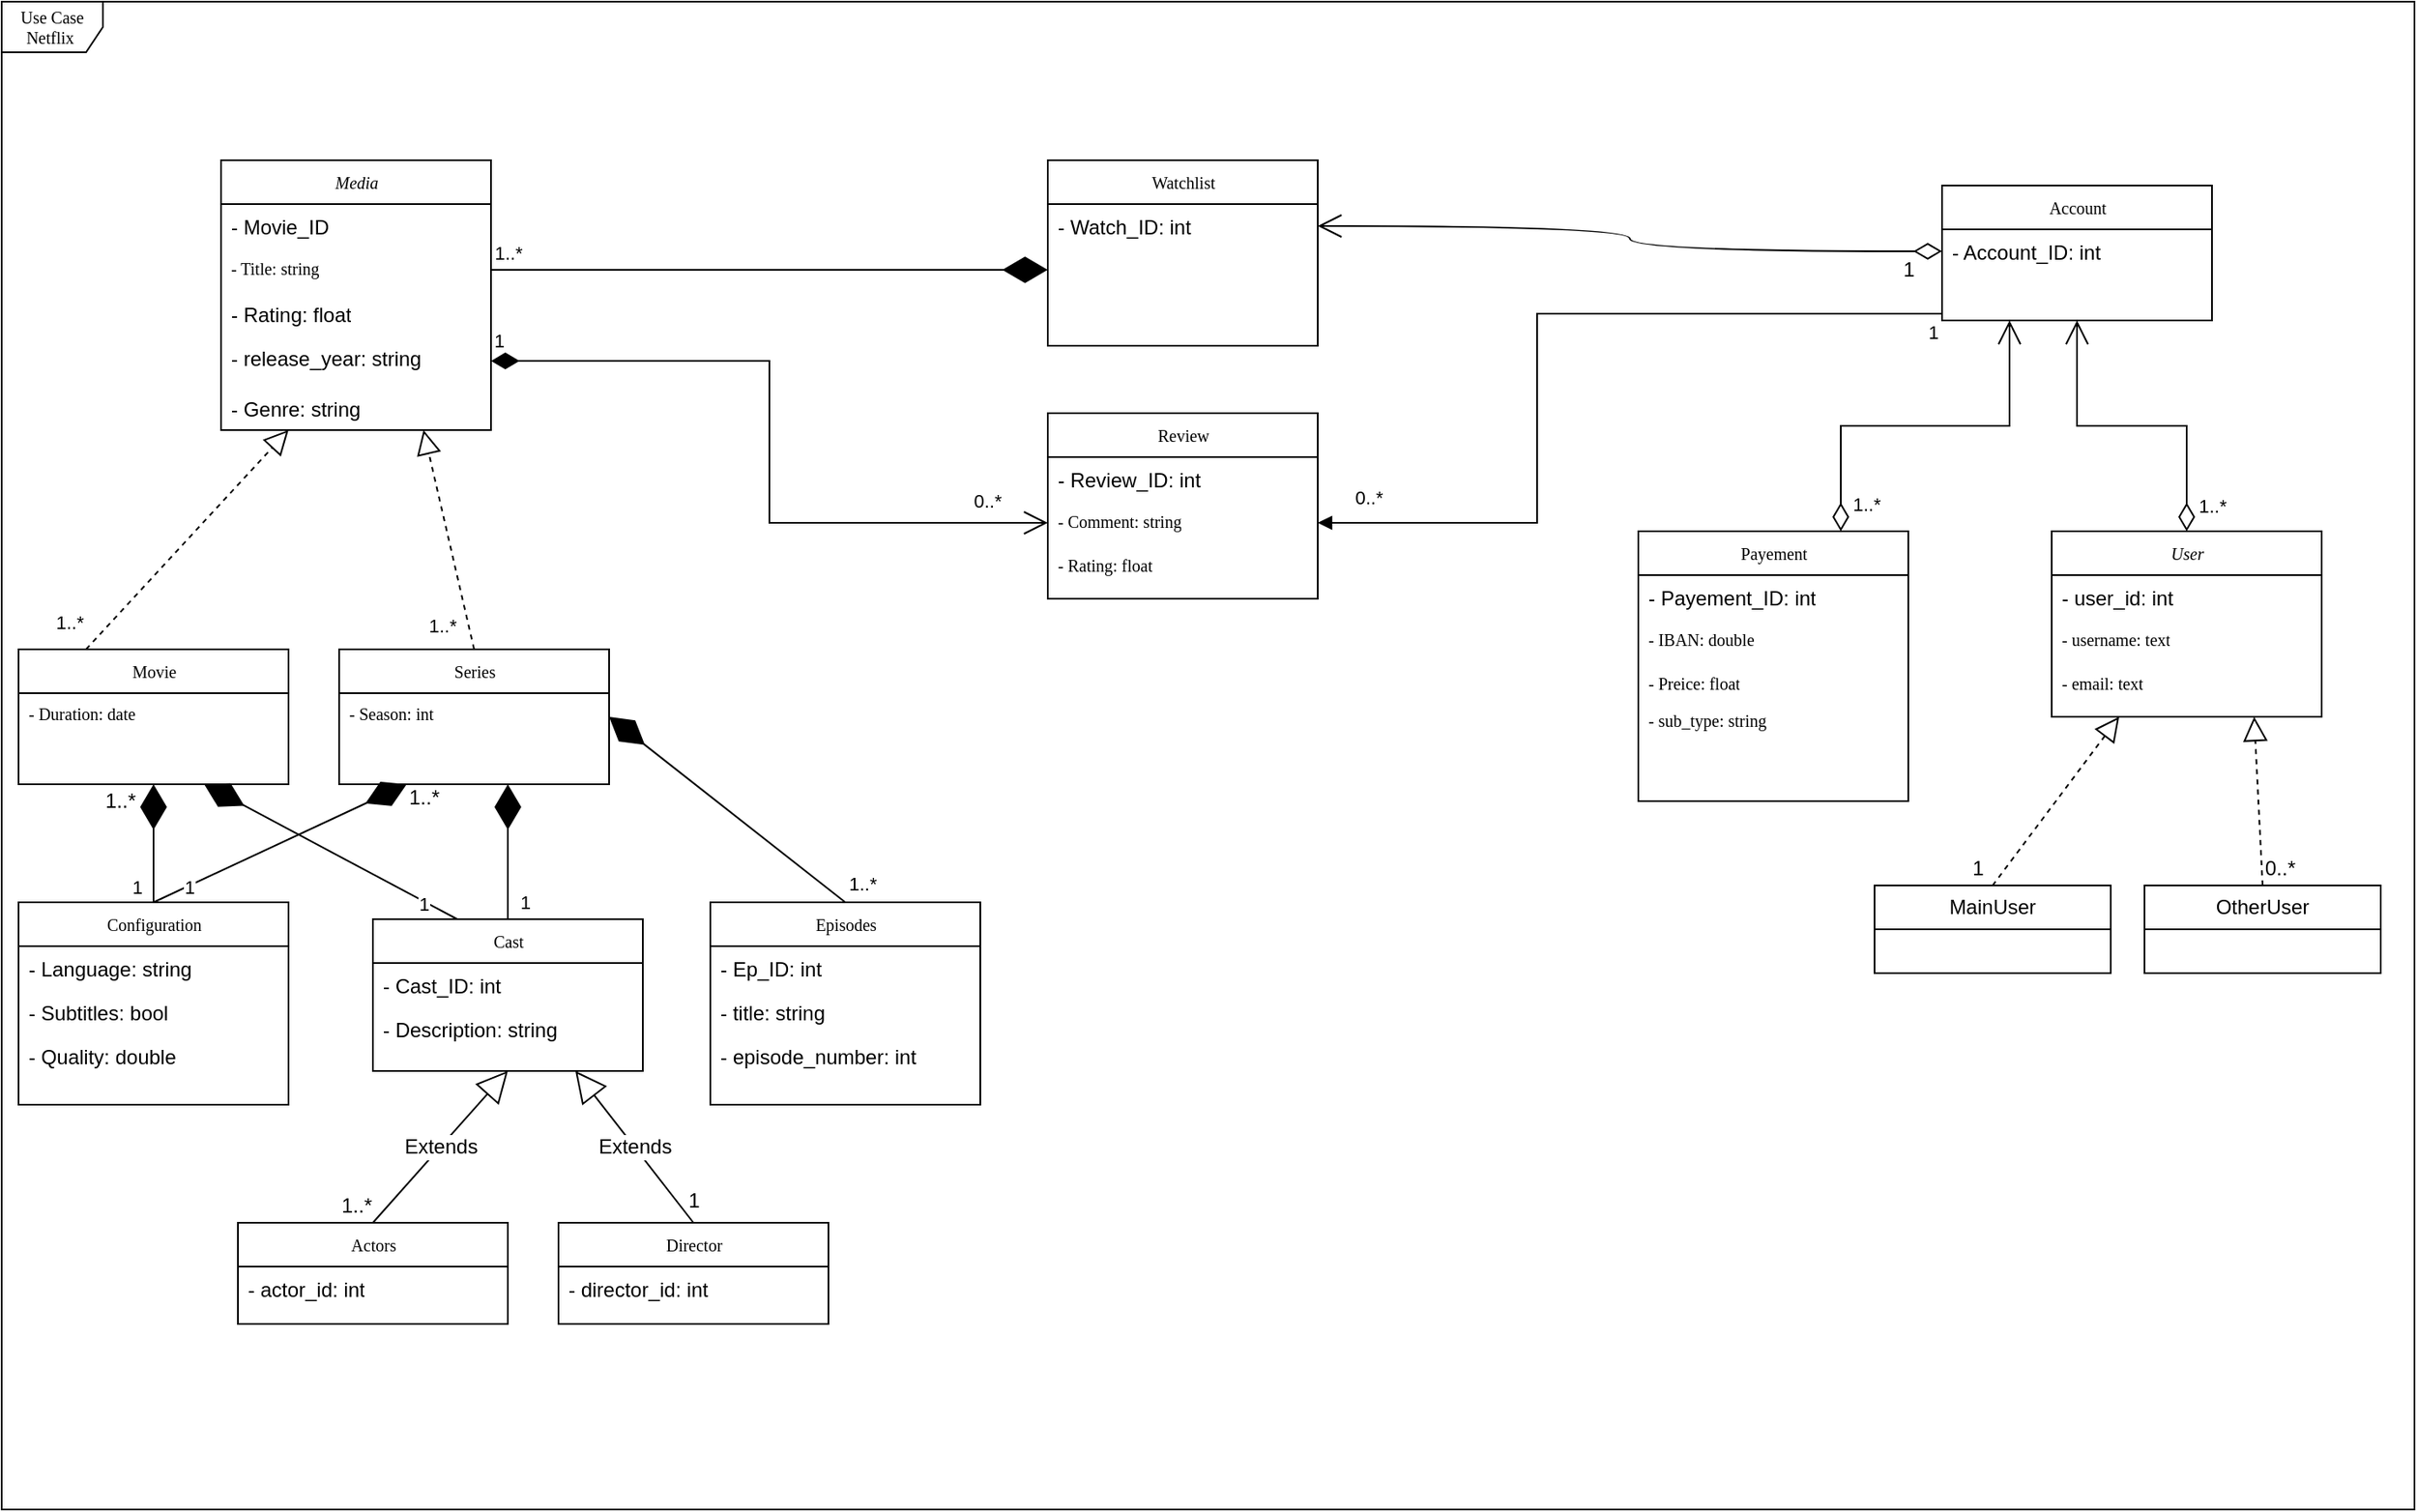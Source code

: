 <mxfile version="24.8.2">
  <diagram name="Page-1" id="c4acf3e9-155e-7222-9cf6-157b1a14988f">
    <mxGraphModel dx="970" dy="1484" grid="1" gridSize="10" guides="1" tooltips="1" connect="1" arrows="1" fold="1" page="1" pageScale="1" pageWidth="850" pageHeight="1100" background="none" math="0" shadow="0">
      <root>
        <mxCell id="0" />
        <mxCell id="1" parent="0" />
        <mxCell id="17acba5748e5396b-1" value="Use Case Netflix&amp;nbsp;" style="shape=umlFrame;whiteSpace=wrap;html=1;rounded=0;shadow=0;comic=0;labelBackgroundColor=none;strokeWidth=1;fontFamily=Verdana;fontSize=10;align=center;" parent="1" vertex="1">
          <mxGeometry x="60" y="-1064" width="1430" height="894" as="geometry" />
        </mxCell>
        <mxCell id="17acba5748e5396b-30" value="Movie" style="swimlane;html=1;fontStyle=0;childLayout=stackLayout;horizontal=1;startSize=26;fillColor=none;horizontalStack=0;resizeParent=1;resizeLast=0;collapsible=1;marginBottom=0;swimlaneFillColor=#ffffff;rounded=0;shadow=0;comic=0;labelBackgroundColor=none;strokeWidth=1;fontFamily=Verdana;fontSize=10;align=center;" parent="1" vertex="1">
          <mxGeometry x="70" y="-680" width="160" height="80" as="geometry" />
        </mxCell>
        <mxCell id="MXeGfviL51i1jRM-pdPd-1" value="- Duration: date" style="text;html=1;strokeColor=none;fillColor=none;align=left;verticalAlign=top;spacingLeft=4;spacingRight=4;whiteSpace=wrap;overflow=hidden;rotatable=0;points=[[0,0.5],[1,0.5]];portConstraint=eastwest;fontFamily=Verdana;fontSize=10;fontColor=default;fontStyle=0;labelBackgroundColor=none;" parent="17acba5748e5396b-30" vertex="1">
          <mxGeometry y="26" width="160" height="26" as="geometry" />
        </mxCell>
        <mxCell id="u5OW4T7a8DiHMdrfiU4O-11" value="Episodes" style="swimlane;html=1;fontStyle=0;childLayout=stackLayout;horizontal=1;startSize=26;fillColor=none;horizontalStack=0;resizeParent=1;resizeLast=0;collapsible=1;marginBottom=0;swimlaneFillColor=#ffffff;rounded=0;shadow=0;comic=0;labelBackgroundColor=none;strokeWidth=1;fontFamily=Verdana;fontSize=10;align=center;" parent="1" vertex="1">
          <mxGeometry x="480" y="-530" width="160" height="120" as="geometry">
            <mxRectangle x="310" y="-756" width="80" height="30" as="alternateBounds" />
          </mxGeometry>
        </mxCell>
        <mxCell id="u5OW4T7a8DiHMdrfiU4O-12" value="- Ep_ID: int&lt;div&gt;&lt;br&gt;&lt;/div&gt;" style="text;html=1;strokeColor=none;fillColor=none;align=left;verticalAlign=top;spacingLeft=4;spacingRight=4;whiteSpace=wrap;overflow=hidden;rotatable=0;points=[[0,0.5],[1,0.5]];portConstraint=eastwest;" parent="u5OW4T7a8DiHMdrfiU4O-11" vertex="1">
          <mxGeometry y="26" width="160" height="26" as="geometry" />
        </mxCell>
        <mxCell id="u5OW4T7a8DiHMdrfiU4O-13" value="&lt;div&gt;- title: string&lt;/div&gt;&lt;div&gt;&lt;br&gt;&lt;/div&gt;" style="text;html=1;strokeColor=none;fillColor=none;align=left;verticalAlign=top;spacingLeft=4;spacingRight=4;whiteSpace=wrap;overflow=hidden;rotatable=0;points=[[0,0.5],[1,0.5]];portConstraint=eastwest;" parent="u5OW4T7a8DiHMdrfiU4O-11" vertex="1">
          <mxGeometry y="52" width="160" height="26" as="geometry" />
        </mxCell>
        <mxCell id="u5OW4T7a8DiHMdrfiU4O-37" value="&lt;div&gt;- episode_number: int&lt;/div&gt;&lt;div&gt;&lt;br&gt;&lt;/div&gt;" style="text;html=1;strokeColor=none;fillColor=none;align=left;verticalAlign=top;spacingLeft=4;spacingRight=4;whiteSpace=wrap;overflow=hidden;rotatable=0;points=[[0,0.5],[1,0.5]];portConstraint=eastwest;" parent="u5OW4T7a8DiHMdrfiU4O-11" vertex="1">
          <mxGeometry y="78" width="160" height="26" as="geometry" />
        </mxCell>
        <mxCell id="u5OW4T7a8DiHMdrfiU4O-19" value="Series" style="swimlane;html=1;fontStyle=0;childLayout=stackLayout;horizontal=1;startSize=26;fillColor=none;horizontalStack=0;resizeParent=1;resizeLast=0;collapsible=1;marginBottom=0;swimlaneFillColor=#ffffff;rounded=0;shadow=0;comic=0;labelBackgroundColor=none;strokeWidth=1;fontFamily=Verdana;fontSize=10;align=center;strokeColor=default;verticalAlign=middle;fontColor=default;" parent="1" vertex="1">
          <mxGeometry x="260" y="-680" width="160" height="80" as="geometry" />
        </mxCell>
        <mxCell id="pWf0yoMoPzwOqvPtpyno-2" value="- Season: int" style="text;html=1;strokeColor=none;fillColor=none;align=left;verticalAlign=top;spacingLeft=4;spacingRight=4;whiteSpace=wrap;overflow=hidden;rotatable=0;points=[[0,0.5],[1,0.5]];portConstraint=eastwest;fontFamily=Verdana;fontSize=10;fontColor=default;fontStyle=0;labelBackgroundColor=none;" parent="u5OW4T7a8DiHMdrfiU4O-19" vertex="1">
          <mxGeometry y="26" width="160" height="26" as="geometry" />
        </mxCell>
        <mxCell id="u5OW4T7a8DiHMdrfiU4O-46" value="&lt;i&gt;Media&lt;/i&gt;" style="swimlane;html=1;fontStyle=0;childLayout=stackLayout;horizontal=1;startSize=26;fillColor=none;horizontalStack=0;resizeParent=1;resizeLast=0;collapsible=1;marginBottom=0;swimlaneFillColor=#ffffff;rounded=0;shadow=0;comic=0;labelBackgroundColor=none;strokeWidth=1;fontFamily=Verdana;fontSize=10;align=center;strokeColor=default;verticalAlign=middle;fontColor=default;" parent="1" vertex="1">
          <mxGeometry x="190" y="-970" width="160" height="160" as="geometry" />
        </mxCell>
        <mxCell id="u5OW4T7a8DiHMdrfiU4O-36" value="- Movie_ID" style="text;html=1;strokeColor=none;fillColor=none;align=left;verticalAlign=top;spacingLeft=4;spacingRight=4;whiteSpace=wrap;overflow=hidden;rotatable=0;points=[[0,0.5],[1,0.5]];portConstraint=eastwest;" parent="u5OW4T7a8DiHMdrfiU4O-46" vertex="1">
          <mxGeometry y="26" width="160" height="26" as="geometry" />
        </mxCell>
        <mxCell id="u5OW4T7a8DiHMdrfiU4O-67" value="- Title: string" style="text;html=1;strokeColor=none;fillColor=none;align=left;verticalAlign=top;spacingLeft=4;spacingRight=4;whiteSpace=wrap;overflow=hidden;rotatable=0;points=[[0,0.5],[1,0.5]];portConstraint=eastwest;fontFamily=Verdana;fontSize=10;fontColor=default;fontStyle=0;labelBackgroundColor=none;" parent="u5OW4T7a8DiHMdrfiU4O-46" vertex="1">
          <mxGeometry y="52" width="160" height="26" as="geometry" />
        </mxCell>
        <mxCell id="u5OW4T7a8DiHMdrfiU4O-68" value="&lt;div&gt;&lt;span style=&quot;background-color: initial;&quot;&gt;- Rating: float&lt;/span&gt;&lt;/div&gt;&lt;div&gt;&lt;span style=&quot;background-color: initial;&quot;&gt;&lt;br&gt;&lt;/span&gt;&lt;/div&gt;" style="text;html=1;strokeColor=none;fillColor=none;align=left;verticalAlign=top;spacingLeft=4;spacingRight=4;whiteSpace=wrap;overflow=hidden;rotatable=0;points=[[0,0.5],[1,0.5]];portConstraint=eastwest;" parent="u5OW4T7a8DiHMdrfiU4O-46" vertex="1">
          <mxGeometry y="78" width="160" height="26" as="geometry" />
        </mxCell>
        <mxCell id="u5OW4T7a8DiHMdrfiU4O-86" value="- release_year: string" style="text;html=1;strokeColor=none;fillColor=none;align=left;verticalAlign=top;spacingLeft=4;spacingRight=4;whiteSpace=wrap;overflow=hidden;rotatable=0;points=[[0,0.5],[1,0.5]];portConstraint=eastwest;" parent="u5OW4T7a8DiHMdrfiU4O-46" vertex="1">
          <mxGeometry y="104" width="160" height="30" as="geometry" />
        </mxCell>
        <mxCell id="MXeGfviL51i1jRM-pdPd-2" value="- Genre: string" style="text;html=1;strokeColor=none;fillColor=none;align=left;verticalAlign=top;spacingLeft=4;spacingRight=4;whiteSpace=wrap;overflow=hidden;rotatable=0;points=[[0,0.5],[1,0.5]];portConstraint=eastwest;" parent="u5OW4T7a8DiHMdrfiU4O-46" vertex="1">
          <mxGeometry y="134" width="160" height="26" as="geometry" />
        </mxCell>
        <mxCell id="u5OW4T7a8DiHMdrfiU4O-60" value="" style="endArrow=block;dashed=1;endFill=0;endSize=12;html=1;rounded=0;exitX=0.25;exitY=0;exitDx=0;exitDy=0;entryX=0.25;entryY=1;entryDx=0;entryDy=0;" parent="1" source="17acba5748e5396b-30" target="u5OW4T7a8DiHMdrfiU4O-46" edge="1">
          <mxGeometry width="160" relative="1" as="geometry">
            <mxPoint x="290" y="-760" as="sourcePoint" />
            <mxPoint x="450" y="-760" as="targetPoint" />
          </mxGeometry>
        </mxCell>
        <mxCell id="pWf0yoMoPzwOqvPtpyno-44" value="1..*" style="edgeLabel;html=1;align=center;verticalAlign=middle;resizable=0;points=[];" parent="u5OW4T7a8DiHMdrfiU4O-60" vertex="1" connectable="0">
          <mxGeometry x="-0.767" y="-1" relative="1" as="geometry">
            <mxPoint x="-25" y="-2" as="offset" />
          </mxGeometry>
        </mxCell>
        <mxCell id="u5OW4T7a8DiHMdrfiU4O-62" value="" style="endArrow=block;dashed=1;endFill=0;endSize=12;html=1;rounded=0;entryX=0.75;entryY=1;entryDx=0;entryDy=0;exitX=0.5;exitY=0;exitDx=0;exitDy=0;" parent="1" source="u5OW4T7a8DiHMdrfiU4O-19" target="u5OW4T7a8DiHMdrfiU4O-46" edge="1">
          <mxGeometry width="160" relative="1" as="geometry">
            <mxPoint x="290" y="-760" as="sourcePoint" />
            <mxPoint x="450" y="-760" as="targetPoint" />
          </mxGeometry>
        </mxCell>
        <mxCell id="pWf0yoMoPzwOqvPtpyno-45" value="1..*" style="edgeLabel;html=1;align=center;verticalAlign=middle;resizable=0;points=[];" parent="u5OW4T7a8DiHMdrfiU4O-62" vertex="1" connectable="0">
          <mxGeometry x="-0.756" y="1" relative="1" as="geometry">
            <mxPoint x="-15" y="2" as="offset" />
          </mxGeometry>
        </mxCell>
        <mxCell id="u5OW4T7a8DiHMdrfiU4O-77" value="" style="endArrow=diamondThin;endFill=1;endSize=24;html=1;rounded=0;exitX=0.5;exitY=0;exitDx=0;exitDy=0;targetPerimeterSpacing=0;entryX=1;entryY=0.5;entryDx=0;entryDy=0;" parent="1" source="u5OW4T7a8DiHMdrfiU4O-11" target="u5OW4T7a8DiHMdrfiU4O-19" edge="1">
          <mxGeometry width="160" relative="1" as="geometry">
            <mxPoint x="290" y="-520" as="sourcePoint" />
            <mxPoint x="340" y="-600" as="targetPoint" />
          </mxGeometry>
        </mxCell>
        <mxCell id="u5OW4T7a8DiHMdrfiU4O-81" value="1..*" style="edgeLabel;html=1;align=center;verticalAlign=middle;resizable=0;points=[];" parent="u5OW4T7a8DiHMdrfiU4O-77" vertex="1" connectable="0">
          <mxGeometry x="-0.769" relative="1" as="geometry">
            <mxPoint x="26" y="1" as="offset" />
          </mxGeometry>
        </mxCell>
        <mxCell id="OyGu7xgzBfIXpcRJ4Xiw-1" value="Watchlist" style="swimlane;html=1;fontStyle=0;childLayout=stackLayout;horizontal=1;startSize=26;fillColor=none;horizontalStack=0;resizeParent=1;resizeLast=0;collapsible=1;marginBottom=0;swimlaneFillColor=#ffffff;rounded=0;shadow=0;comic=0;labelBackgroundColor=none;strokeWidth=1;fontFamily=Verdana;fontSize=10;align=center;" parent="1" vertex="1">
          <mxGeometry x="680" y="-970" width="160" height="110" as="geometry" />
        </mxCell>
        <mxCell id="OyGu7xgzBfIXpcRJ4Xiw-2" value="- Watch_ID: int" style="text;html=1;strokeColor=none;fillColor=none;align=left;verticalAlign=top;spacingLeft=4;spacingRight=4;whiteSpace=wrap;overflow=hidden;rotatable=0;points=[[0,0.5],[1,0.5]];portConstraint=eastwest;" parent="OyGu7xgzBfIXpcRJ4Xiw-1" vertex="1">
          <mxGeometry y="26" width="160" height="26" as="geometry" />
        </mxCell>
        <mxCell id="OyGu7xgzBfIXpcRJ4Xiw-7" value="Director" style="swimlane;html=1;fontStyle=0;childLayout=stackLayout;horizontal=1;startSize=26;fillColor=none;horizontalStack=0;resizeParent=1;resizeLast=0;collapsible=1;marginBottom=0;swimlaneFillColor=#ffffff;rounded=0;shadow=0;comic=0;labelBackgroundColor=none;strokeWidth=1;fontFamily=Verdana;fontSize=10;align=center;" parent="1" vertex="1">
          <mxGeometry x="390" y="-340" width="160" height="60" as="geometry" />
        </mxCell>
        <mxCell id="OyGu7xgzBfIXpcRJ4Xiw-9" value="- director_id: int" style="text;html=1;strokeColor=none;fillColor=none;align=left;verticalAlign=top;spacingLeft=4;spacingRight=4;whiteSpace=wrap;overflow=hidden;rotatable=0;points=[[0,0.5],[1,0.5]];portConstraint=eastwest;" parent="OyGu7xgzBfIXpcRJ4Xiw-7" vertex="1">
          <mxGeometry y="26" width="160" height="26" as="geometry" />
        </mxCell>
        <mxCell id="OyGu7xgzBfIXpcRJ4Xiw-11" value="Actors" style="swimlane;html=1;fontStyle=0;childLayout=stackLayout;horizontal=1;startSize=26;fillColor=none;horizontalStack=0;resizeParent=1;resizeLast=0;collapsible=1;marginBottom=0;swimlaneFillColor=#ffffff;rounded=0;shadow=0;comic=0;labelBackgroundColor=none;strokeWidth=1;fontFamily=Verdana;fontSize=10;align=center;" parent="1" vertex="1">
          <mxGeometry x="200" y="-340" width="160" height="60" as="geometry" />
        </mxCell>
        <mxCell id="OyGu7xgzBfIXpcRJ4Xiw-13" value="- actor_id: int" style="text;html=1;strokeColor=none;fillColor=none;align=left;verticalAlign=top;spacingLeft=4;spacingRight=4;whiteSpace=wrap;overflow=hidden;rotatable=0;points=[[0,0.5],[1,0.5]];portConstraint=eastwest;" parent="OyGu7xgzBfIXpcRJ4Xiw-11" vertex="1">
          <mxGeometry y="26" width="160" height="26" as="geometry" />
        </mxCell>
        <mxCell id="OyGu7xgzBfIXpcRJ4Xiw-15" value="Cast" style="swimlane;html=1;fontStyle=0;childLayout=stackLayout;horizontal=1;startSize=26;fillColor=none;horizontalStack=0;resizeParent=1;resizeLast=0;collapsible=1;marginBottom=0;swimlaneFillColor=#ffffff;rounded=0;shadow=0;comic=0;labelBackgroundColor=none;strokeWidth=1;fontFamily=Verdana;fontSize=10;align=center;" parent="1" vertex="1">
          <mxGeometry x="280" y="-520" width="160" height="90" as="geometry" />
        </mxCell>
        <mxCell id="OyGu7xgzBfIXpcRJ4Xiw-17" value="- Cast_ID: int" style="text;html=1;strokeColor=none;fillColor=none;align=left;verticalAlign=top;spacingLeft=4;spacingRight=4;whiteSpace=wrap;overflow=hidden;rotatable=0;points=[[0,0.5],[1,0.5]];portConstraint=eastwest;" parent="OyGu7xgzBfIXpcRJ4Xiw-15" vertex="1">
          <mxGeometry y="26" width="160" height="26" as="geometry" />
        </mxCell>
        <mxCell id="MXeGfviL51i1jRM-pdPd-3" value="- Description: string" style="text;html=1;strokeColor=none;fillColor=none;align=left;verticalAlign=top;spacingLeft=4;spacingRight=4;whiteSpace=wrap;overflow=hidden;rotatable=0;points=[[0,0.5],[1,0.5]];portConstraint=eastwest;" parent="OyGu7xgzBfIXpcRJ4Xiw-15" vertex="1">
          <mxGeometry y="52" width="160" height="26" as="geometry" />
        </mxCell>
        <mxCell id="OyGu7xgzBfIXpcRJ4Xiw-27" value="&lt;i&gt;User&lt;/i&gt;" style="swimlane;html=1;fontStyle=0;childLayout=stackLayout;horizontal=1;startSize=26;fillColor=none;horizontalStack=0;resizeParent=1;resizeLast=0;collapsible=1;marginBottom=0;swimlaneFillColor=#ffffff;rounded=0;shadow=0;comic=0;labelBackgroundColor=none;strokeWidth=1;fontFamily=Verdana;fontSize=10;align=center;" parent="1" vertex="1">
          <mxGeometry x="1275" y="-750" width="160" height="110" as="geometry" />
        </mxCell>
        <mxCell id="OyGu7xgzBfIXpcRJ4Xiw-29" value="- user_id: int" style="text;html=1;strokeColor=none;fillColor=none;align=left;verticalAlign=top;spacingLeft=4;spacingRight=4;whiteSpace=wrap;overflow=hidden;rotatable=0;points=[[0,0.5],[1,0.5]];portConstraint=eastwest;" parent="OyGu7xgzBfIXpcRJ4Xiw-27" vertex="1">
          <mxGeometry y="26" width="160" height="26" as="geometry" />
        </mxCell>
        <mxCell id="OyGu7xgzBfIXpcRJ4Xiw-30" value="- username: text" style="text;html=1;strokeColor=none;fillColor=none;align=left;verticalAlign=top;spacingLeft=4;spacingRight=4;whiteSpace=wrap;overflow=hidden;rotatable=0;points=[[0,0.5],[1,0.5]];portConstraint=eastwest;fontFamily=Verdana;fontSize=10;fontColor=default;fontStyle=0;labelBackgroundColor=none;" parent="OyGu7xgzBfIXpcRJ4Xiw-27" vertex="1">
          <mxGeometry y="52" width="160" height="26" as="geometry" />
        </mxCell>
        <mxCell id="OyGu7xgzBfIXpcRJ4Xiw-31" value="- email: text" style="text;html=1;strokeColor=none;fillColor=none;align=left;verticalAlign=top;spacingLeft=4;spacingRight=4;whiteSpace=wrap;overflow=hidden;rotatable=0;points=[[0,0.5],[1,0.5]];portConstraint=eastwest;fontFamily=Verdana;fontSize=10;fontColor=default;fontStyle=0;labelBackgroundColor=none;" parent="OyGu7xgzBfIXpcRJ4Xiw-27" vertex="1">
          <mxGeometry y="78" width="160" height="26" as="geometry" />
        </mxCell>
        <mxCell id="OyGu7xgzBfIXpcRJ4Xiw-32" value="Payement" style="swimlane;html=1;fontStyle=0;childLayout=stackLayout;horizontal=1;startSize=26;fillColor=none;horizontalStack=0;resizeParent=1;resizeLast=0;collapsible=1;marginBottom=0;swimlaneFillColor=#ffffff;rounded=0;shadow=0;comic=0;labelBackgroundColor=none;strokeWidth=1;fontFamily=Verdana;fontSize=10;align=center;" parent="1" vertex="1">
          <mxGeometry x="1030" y="-750" width="160" height="160" as="geometry" />
        </mxCell>
        <mxCell id="OyGu7xgzBfIXpcRJ4Xiw-33" value="- Payement_ID: int" style="text;html=1;strokeColor=none;fillColor=none;align=left;verticalAlign=top;spacingLeft=4;spacingRight=4;whiteSpace=wrap;overflow=hidden;rotatable=0;points=[[0,0.5],[1,0.5]];portConstraint=eastwest;" parent="OyGu7xgzBfIXpcRJ4Xiw-32" vertex="1">
          <mxGeometry y="26" width="160" height="26" as="geometry" />
        </mxCell>
        <mxCell id="OyGu7xgzBfIXpcRJ4Xiw-34" value="- IBAN: double" style="text;html=1;strokeColor=none;fillColor=none;align=left;verticalAlign=top;spacingLeft=4;spacingRight=4;whiteSpace=wrap;overflow=hidden;rotatable=0;points=[[0,0.5],[1,0.5]];portConstraint=eastwest;fontFamily=Verdana;fontSize=10;fontColor=default;fontStyle=0;labelBackgroundColor=none;" parent="OyGu7xgzBfIXpcRJ4Xiw-32" vertex="1">
          <mxGeometry y="52" width="160" height="26" as="geometry" />
        </mxCell>
        <mxCell id="OyGu7xgzBfIXpcRJ4Xiw-35" value="- Preice: float" style="text;html=1;strokeColor=none;fillColor=none;align=left;verticalAlign=top;spacingLeft=4;spacingRight=4;whiteSpace=wrap;overflow=hidden;rotatable=0;points=[[0,0.5],[1,0.5]];portConstraint=eastwest;fontFamily=Verdana;fontSize=10;fontColor=default;fontStyle=0;labelBackgroundColor=none;" parent="OyGu7xgzBfIXpcRJ4Xiw-32" vertex="1">
          <mxGeometry y="78" width="160" height="22" as="geometry" />
        </mxCell>
        <mxCell id="OyGu7xgzBfIXpcRJ4Xiw-40" value="- sub_type: string" style="text;html=1;strokeColor=none;fillColor=none;align=left;verticalAlign=top;spacingLeft=4;spacingRight=4;whiteSpace=wrap;overflow=hidden;rotatable=0;points=[[0,0.5],[1,0.5]];portConstraint=eastwest;fontFamily=Verdana;fontSize=10;fontColor=default;fontStyle=0;labelBackgroundColor=none;" parent="OyGu7xgzBfIXpcRJ4Xiw-32" vertex="1">
          <mxGeometry y="100" width="160" height="26" as="geometry" />
        </mxCell>
        <mxCell id="OyGu7xgzBfIXpcRJ4Xiw-36" value="Review" style="swimlane;html=1;fontStyle=0;childLayout=stackLayout;horizontal=1;startSize=26;fillColor=none;horizontalStack=0;resizeParent=1;resizeLast=0;collapsible=1;marginBottom=0;swimlaneFillColor=#ffffff;rounded=0;shadow=0;comic=0;labelBackgroundColor=none;strokeWidth=1;fontFamily=Verdana;fontSize=10;align=center;" parent="1" vertex="1">
          <mxGeometry x="680" y="-820" width="160" height="110" as="geometry" />
        </mxCell>
        <mxCell id="OyGu7xgzBfIXpcRJ4Xiw-37" value="- Review_ID: int" style="text;html=1;strokeColor=none;fillColor=none;align=left;verticalAlign=top;spacingLeft=4;spacingRight=4;whiteSpace=wrap;overflow=hidden;rotatable=0;points=[[0,0.5],[1,0.5]];portConstraint=eastwest;" parent="OyGu7xgzBfIXpcRJ4Xiw-36" vertex="1">
          <mxGeometry y="26" width="160" height="26" as="geometry" />
        </mxCell>
        <mxCell id="OyGu7xgzBfIXpcRJ4Xiw-38" value="- Comment: string" style="text;html=1;strokeColor=none;fillColor=none;align=left;verticalAlign=top;spacingLeft=4;spacingRight=4;whiteSpace=wrap;overflow=hidden;rotatable=0;points=[[0,0.5],[1,0.5]];portConstraint=eastwest;fontFamily=Verdana;fontSize=10;fontColor=default;fontStyle=0;labelBackgroundColor=none;" parent="OyGu7xgzBfIXpcRJ4Xiw-36" vertex="1">
          <mxGeometry y="52" width="160" height="26" as="geometry" />
        </mxCell>
        <mxCell id="OyGu7xgzBfIXpcRJ4Xiw-39" value="- Rating: float" style="text;html=1;strokeColor=none;fillColor=none;align=left;verticalAlign=top;spacingLeft=4;spacingRight=4;whiteSpace=wrap;overflow=hidden;rotatable=0;points=[[0,0.5],[1,0.5]];portConstraint=eastwest;fontFamily=Verdana;fontSize=10;fontColor=default;fontStyle=0;labelBackgroundColor=none;" parent="OyGu7xgzBfIXpcRJ4Xiw-36" vertex="1">
          <mxGeometry y="78" width="160" height="26" as="geometry" />
        </mxCell>
        <mxCell id="OyGu7xgzBfIXpcRJ4Xiw-57" value="" style="endArrow=diamondThin;endFill=1;endSize=24;html=1;rounded=0;entryX=0;entryY=0.5;entryDx=0;entryDy=0;exitX=1;exitY=0.5;exitDx=0;exitDy=0;" parent="1" source="u5OW4T7a8DiHMdrfiU4O-67" edge="1">
          <mxGeometry width="160" relative="1" as="geometry">
            <mxPoint x="330" y="-990" as="sourcePoint" />
            <mxPoint x="680" y="-905.0" as="targetPoint" />
          </mxGeometry>
        </mxCell>
        <mxCell id="OyGu7xgzBfIXpcRJ4Xiw-58" value="1..*" style="edgeLabel;html=1;align=center;verticalAlign=middle;resizable=0;points=[];" parent="OyGu7xgzBfIXpcRJ4Xiw-57" vertex="1" connectable="0">
          <mxGeometry x="-0.73" y="-2" relative="1" as="geometry">
            <mxPoint x="-35" y="-12" as="offset" />
          </mxGeometry>
        </mxCell>
        <mxCell id="pWf0yoMoPzwOqvPtpyno-3" value="Configuration" style="swimlane;html=1;fontStyle=0;childLayout=stackLayout;horizontal=1;startSize=26;fillColor=none;horizontalStack=0;resizeParent=1;resizeLast=0;collapsible=1;marginBottom=0;swimlaneFillColor=#ffffff;rounded=0;shadow=0;comic=0;labelBackgroundColor=none;strokeWidth=1;fontFamily=Verdana;fontSize=10;align=center;" parent="1" vertex="1">
          <mxGeometry x="70" y="-530" width="160" height="120" as="geometry">
            <mxRectangle x="310" y="-756" width="80" height="30" as="alternateBounds" />
          </mxGeometry>
        </mxCell>
        <mxCell id="pWf0yoMoPzwOqvPtpyno-4" value="&lt;div&gt;- Language: string&lt;/div&gt;" style="text;html=1;strokeColor=none;fillColor=none;align=left;verticalAlign=top;spacingLeft=4;spacingRight=4;whiteSpace=wrap;overflow=hidden;rotatable=0;points=[[0,0.5],[1,0.5]];portConstraint=eastwest;" parent="pWf0yoMoPzwOqvPtpyno-3" vertex="1">
          <mxGeometry y="26" width="160" height="26" as="geometry" />
        </mxCell>
        <mxCell id="pWf0yoMoPzwOqvPtpyno-5" value="&lt;div&gt;- Subtitles: bool&lt;/div&gt;" style="text;html=1;strokeColor=none;fillColor=none;align=left;verticalAlign=top;spacingLeft=4;spacingRight=4;whiteSpace=wrap;overflow=hidden;rotatable=0;points=[[0,0.5],[1,0.5]];portConstraint=eastwest;" parent="pWf0yoMoPzwOqvPtpyno-3" vertex="1">
          <mxGeometry y="52" width="160" height="26" as="geometry" />
        </mxCell>
        <mxCell id="pWf0yoMoPzwOqvPtpyno-6" value="&lt;div&gt;- Quality: double&lt;/div&gt;" style="text;html=1;strokeColor=none;fillColor=none;align=left;verticalAlign=top;spacingLeft=4;spacingRight=4;whiteSpace=wrap;overflow=hidden;rotatable=0;points=[[0,0.5],[1,0.5]];portConstraint=eastwest;" parent="pWf0yoMoPzwOqvPtpyno-3" vertex="1">
          <mxGeometry y="78" width="160" height="26" as="geometry" />
        </mxCell>
        <mxCell id="pWf0yoMoPzwOqvPtpyno-7" value="" style="endArrow=diamondThin;endFill=1;endSize=24;html=1;rounded=0;exitX=0.5;exitY=0;exitDx=0;exitDy=0;targetPerimeterSpacing=0;entryX=0.5;entryY=1;entryDx=0;entryDy=0;" parent="1" source="pWf0yoMoPzwOqvPtpyno-3" target="17acba5748e5396b-30" edge="1">
          <mxGeometry width="160" relative="1" as="geometry">
            <mxPoint x="140" y="-529" as="sourcePoint" />
            <mxPoint x="141" y="-600" as="targetPoint" />
          </mxGeometry>
        </mxCell>
        <mxCell id="pWf0yoMoPzwOqvPtpyno-46" value="1" style="edgeLabel;html=1;align=center;verticalAlign=middle;resizable=0;points=[];" parent="pWf0yoMoPzwOqvPtpyno-7" vertex="1" connectable="0">
          <mxGeometry x="-0.671" relative="1" as="geometry">
            <mxPoint x="-10" y="2" as="offset" />
          </mxGeometry>
        </mxCell>
        <mxCell id="DgT4F2RhsA6bsG1ZUHsH-2" value="1..*" style="edgeLabel;html=1;align=center;verticalAlign=middle;resizable=0;points=[];fontSize=12;" vertex="1" connectable="0" parent="pWf0yoMoPzwOqvPtpyno-7">
          <mxGeometry x="0.718" y="2" relative="1" as="geometry">
            <mxPoint x="-18" as="offset" />
          </mxGeometry>
        </mxCell>
        <mxCell id="pWf0yoMoPzwOqvPtpyno-9" value="" style="endArrow=diamondThin;endFill=1;endSize=24;html=1;rounded=0;exitX=0.5;exitY=0;exitDx=0;exitDy=0;targetPerimeterSpacing=0;" parent="1" source="pWf0yoMoPzwOqvPtpyno-3" edge="1">
          <mxGeometry width="160" relative="1" as="geometry">
            <mxPoint x="190" y="-520" as="sourcePoint" />
            <mxPoint x="300" y="-600" as="targetPoint" />
          </mxGeometry>
        </mxCell>
        <mxCell id="pWf0yoMoPzwOqvPtpyno-47" value="1" style="edgeLabel;html=1;align=center;verticalAlign=middle;resizable=0;points=[];" parent="pWf0yoMoPzwOqvPtpyno-9" vertex="1" connectable="0">
          <mxGeometry x="-0.788" y="-1" relative="1" as="geometry">
            <mxPoint x="4" y="-3" as="offset" />
          </mxGeometry>
        </mxCell>
        <mxCell id="DgT4F2RhsA6bsG1ZUHsH-3" value="1..*" style="edgeLabel;html=1;align=center;verticalAlign=middle;resizable=0;points=[];fontSize=12;" vertex="1" connectable="0" parent="pWf0yoMoPzwOqvPtpyno-9">
          <mxGeometry x="0.862" y="-3" relative="1" as="geometry">
            <mxPoint x="19" as="offset" />
          </mxGeometry>
        </mxCell>
        <mxCell id="pWf0yoMoPzwOqvPtpyno-10" value="Account" style="swimlane;html=1;fontStyle=0;childLayout=stackLayout;horizontal=1;startSize=26;fillColor=none;horizontalStack=0;resizeParent=1;resizeLast=0;collapsible=1;marginBottom=0;swimlaneFillColor=#ffffff;rounded=0;shadow=0;comic=0;labelBackgroundColor=none;strokeWidth=1;fontFamily=Verdana;fontSize=10;align=center;" parent="1" vertex="1">
          <mxGeometry x="1210" y="-955" width="160" height="80" as="geometry" />
        </mxCell>
        <mxCell id="pWf0yoMoPzwOqvPtpyno-11" value="- Account_ID: int" style="text;html=1;strokeColor=none;fillColor=none;align=left;verticalAlign=top;spacingLeft=4;spacingRight=4;whiteSpace=wrap;overflow=hidden;rotatable=0;points=[[0,0.5],[1,0.5]];portConstraint=eastwest;" parent="pWf0yoMoPzwOqvPtpyno-10" vertex="1">
          <mxGeometry y="26" width="160" height="26" as="geometry" />
        </mxCell>
        <mxCell id="pWf0yoMoPzwOqvPtpyno-16" value="" style="endArrow=open;html=1;endSize=12;startArrow=diamondThin;startSize=14;startFill=0;edgeStyle=orthogonalEdgeStyle;align=left;verticalAlign=bottom;rounded=0;exitX=0.5;exitY=0;exitDx=0;exitDy=0;entryX=0.5;entryY=1;entryDx=0;entryDy=0;" parent="1" source="OyGu7xgzBfIXpcRJ4Xiw-27" target="pWf0yoMoPzwOqvPtpyno-10" edge="1">
          <mxGeometry x="-1" y="3" relative="1" as="geometry">
            <mxPoint x="1160" y="-810" as="sourcePoint" />
            <mxPoint x="1320" y="-810" as="targetPoint" />
          </mxGeometry>
        </mxCell>
        <mxCell id="pWf0yoMoPzwOqvPtpyno-40" value="1..*" style="edgeLabel;html=1;align=center;verticalAlign=middle;resizable=0;points=[];" parent="pWf0yoMoPzwOqvPtpyno-16" vertex="1" connectable="0">
          <mxGeometry x="-0.918" relative="1" as="geometry">
            <mxPoint x="15" y="-7" as="offset" />
          </mxGeometry>
        </mxCell>
        <mxCell id="pWf0yoMoPzwOqvPtpyno-19" value="" style="endArrow=diamondThin;endFill=1;endSize=24;html=1;rounded=0;exitX=0.5;exitY=0;exitDx=0;exitDy=0;targetPerimeterSpacing=0;" parent="1" edge="1">
          <mxGeometry width="160" relative="1" as="geometry">
            <mxPoint x="330" y="-520" as="sourcePoint" />
            <mxPoint x="180" y="-600" as="targetPoint" />
          </mxGeometry>
        </mxCell>
        <mxCell id="pWf0yoMoPzwOqvPtpyno-48" value="1" style="edgeLabel;html=1;align=center;verticalAlign=middle;resizable=0;points=[];" parent="pWf0yoMoPzwOqvPtpyno-19" vertex="1" connectable="0">
          <mxGeometry x="-0.858" y="-1" relative="1" as="geometry">
            <mxPoint x="-10" y="-3" as="offset" />
          </mxGeometry>
        </mxCell>
        <mxCell id="pWf0yoMoPzwOqvPtpyno-20" value="" style="endArrow=diamondThin;endFill=1;endSize=24;html=1;rounded=0;exitX=0.5;exitY=0;exitDx=0;exitDy=0;targetPerimeterSpacing=0;" parent="1" edge="1">
          <mxGeometry width="160" relative="1" as="geometry">
            <mxPoint x="360" y="-520" as="sourcePoint" />
            <mxPoint x="360" y="-600" as="targetPoint" />
          </mxGeometry>
        </mxCell>
        <mxCell id="pWf0yoMoPzwOqvPtpyno-49" value="1" style="edgeLabel;html=1;align=center;verticalAlign=middle;resizable=0;points=[];" parent="pWf0yoMoPzwOqvPtpyno-20" vertex="1" connectable="0">
          <mxGeometry x="-0.855" y="-1" relative="1" as="geometry">
            <mxPoint x="9" y="-4" as="offset" />
          </mxGeometry>
        </mxCell>
        <mxCell id="pWf0yoMoPzwOqvPtpyno-21" value="MainUser" style="swimlane;fontStyle=0;childLayout=stackLayout;horizontal=1;startSize=26;fillColor=none;horizontalStack=0;resizeParent=1;resizeParentMax=0;resizeLast=0;collapsible=1;marginBottom=0;whiteSpace=wrap;html=1;" parent="1" vertex="1">
          <mxGeometry x="1170" y="-540" width="140" height="52" as="geometry" />
        </mxCell>
        <mxCell id="pWf0yoMoPzwOqvPtpyno-25" value="OtherUser" style="swimlane;fontStyle=0;childLayout=stackLayout;horizontal=1;startSize=26;fillColor=none;horizontalStack=0;resizeParent=1;resizeParentMax=0;resizeLast=0;collapsible=1;marginBottom=0;whiteSpace=wrap;html=1;" parent="1" vertex="1">
          <mxGeometry x="1330" y="-540" width="140" height="52" as="geometry" />
        </mxCell>
        <mxCell id="pWf0yoMoPzwOqvPtpyno-52" value="" style="endArrow=block;endFill=1;html=1;edgeStyle=orthogonalEdgeStyle;align=left;verticalAlign=top;rounded=0;entryX=1;entryY=0.5;entryDx=0;entryDy=0;" parent="1" target="OyGu7xgzBfIXpcRJ4Xiw-38" edge="1">
          <mxGeometry x="-1" relative="1" as="geometry">
            <mxPoint x="1210" y="-879" as="sourcePoint" />
            <mxPoint x="1010" y="-730" as="targetPoint" />
            <Array as="points">
              <mxPoint x="970" y="-879" />
              <mxPoint x="970" y="-755" />
            </Array>
          </mxGeometry>
        </mxCell>
        <mxCell id="pWf0yoMoPzwOqvPtpyno-53" value="1" style="edgeLabel;resizable=0;html=1;align=left;verticalAlign=bottom;" parent="pWf0yoMoPzwOqvPtpyno-52" connectable="0" vertex="1">
          <mxGeometry x="-1" relative="1" as="geometry">
            <mxPoint x="-10" y="19" as="offset" />
          </mxGeometry>
        </mxCell>
        <mxCell id="pWf0yoMoPzwOqvPtpyno-54" value="0..*" style="edgeLabel;html=1;align=center;verticalAlign=middle;resizable=0;points=[];" parent="pWf0yoMoPzwOqvPtpyno-52" vertex="1" connectable="0">
          <mxGeometry x="0.933" y="-1" relative="1" as="geometry">
            <mxPoint x="13" y="-14" as="offset" />
          </mxGeometry>
        </mxCell>
        <mxCell id="pWf0yoMoPzwOqvPtpyno-55" value="1" style="endArrow=open;html=1;endSize=12;startArrow=diamondThin;startSize=14;startFill=1;edgeStyle=orthogonalEdgeStyle;align=left;verticalAlign=bottom;rounded=0;exitX=1;exitY=0.5;exitDx=0;exitDy=0;entryX=0;entryY=0.5;entryDx=0;entryDy=0;" parent="1" source="u5OW4T7a8DiHMdrfiU4O-86" target="OyGu7xgzBfIXpcRJ4Xiw-38" edge="1">
          <mxGeometry x="-1" y="3" relative="1" as="geometry">
            <mxPoint x="600" y="-790" as="sourcePoint" />
            <mxPoint x="760" y="-790" as="targetPoint" />
          </mxGeometry>
        </mxCell>
        <mxCell id="pWf0yoMoPzwOqvPtpyno-56" value="0..*" style="edgeLabel;html=1;align=center;verticalAlign=middle;resizable=0;points=[];" parent="pWf0yoMoPzwOqvPtpyno-55" vertex="1" connectable="0">
          <mxGeometry x="0.832" relative="1" as="geometry">
            <mxPoint y="-13" as="offset" />
          </mxGeometry>
        </mxCell>
        <mxCell id="DgT4F2RhsA6bsG1ZUHsH-4" value="Extends" style="endArrow=block;endSize=16;endFill=0;html=1;rounded=0;fontSize=12;curved=1;exitX=0.5;exitY=0;exitDx=0;exitDy=0;entryX=0.5;entryY=1;entryDx=0;entryDy=0;" edge="1" parent="1" source="OyGu7xgzBfIXpcRJ4Xiw-11" target="OyGu7xgzBfIXpcRJ4Xiw-15">
          <mxGeometry width="160" relative="1" as="geometry">
            <mxPoint x="180" y="-380" as="sourcePoint" />
            <mxPoint x="340" y="-380" as="targetPoint" />
          </mxGeometry>
        </mxCell>
        <mxCell id="DgT4F2RhsA6bsG1ZUHsH-6" value="1..*" style="edgeLabel;html=1;align=center;verticalAlign=middle;resizable=0;points=[];fontSize=12;" vertex="1" connectable="0" parent="DgT4F2RhsA6bsG1ZUHsH-4">
          <mxGeometry x="-0.751" y="-1" relative="1" as="geometry">
            <mxPoint x="-21" as="offset" />
          </mxGeometry>
        </mxCell>
        <mxCell id="DgT4F2RhsA6bsG1ZUHsH-5" value="Extends" style="endArrow=block;endSize=16;endFill=0;html=1;rounded=0;fontSize=12;curved=1;exitX=0.5;exitY=0;exitDx=0;exitDy=0;entryX=0.75;entryY=1;entryDx=0;entryDy=0;" edge="1" parent="1" source="OyGu7xgzBfIXpcRJ4Xiw-7" target="OyGu7xgzBfIXpcRJ4Xiw-15">
          <mxGeometry width="160" relative="1" as="geometry">
            <mxPoint x="370" y="-430" as="sourcePoint" />
            <mxPoint x="530" y="-430" as="targetPoint" />
          </mxGeometry>
        </mxCell>
        <mxCell id="DgT4F2RhsA6bsG1ZUHsH-7" value="1" style="edgeLabel;html=1;align=center;verticalAlign=middle;resizable=0;points=[];fontSize=12;" vertex="1" connectable="0" parent="DgT4F2RhsA6bsG1ZUHsH-5">
          <mxGeometry x="-0.752" y="-3" relative="1" as="geometry">
            <mxPoint x="6" as="offset" />
          </mxGeometry>
        </mxCell>
        <mxCell id="DgT4F2RhsA6bsG1ZUHsH-12" value="" style="endArrow=block;dashed=1;endFill=0;endSize=12;html=1;rounded=0;fontSize=12;curved=1;exitX=0.5;exitY=0;exitDx=0;exitDy=0;entryX=0.25;entryY=1;entryDx=0;entryDy=0;" edge="1" parent="1" source="pWf0yoMoPzwOqvPtpyno-21" target="OyGu7xgzBfIXpcRJ4Xiw-27">
          <mxGeometry width="160" relative="1" as="geometry">
            <mxPoint x="1370" y="-680" as="sourcePoint" />
            <mxPoint x="1530" y="-680" as="targetPoint" />
          </mxGeometry>
        </mxCell>
        <mxCell id="DgT4F2RhsA6bsG1ZUHsH-13" value="1" style="edgeLabel;html=1;align=center;verticalAlign=middle;resizable=0;points=[];fontSize=12;" vertex="1" connectable="0" parent="DgT4F2RhsA6bsG1ZUHsH-12">
          <mxGeometry x="-0.781" y="1" relative="1" as="geometry">
            <mxPoint x="-17" y="1" as="offset" />
          </mxGeometry>
        </mxCell>
        <mxCell id="DgT4F2RhsA6bsG1ZUHsH-14" value="" style="endArrow=block;dashed=1;endFill=0;endSize=12;html=1;rounded=0;fontSize=12;curved=1;exitX=0.5;exitY=0;exitDx=0;exitDy=0;entryX=0.75;entryY=1;entryDx=0;entryDy=0;" edge="1" parent="1" source="pWf0yoMoPzwOqvPtpyno-25" target="OyGu7xgzBfIXpcRJ4Xiw-27">
          <mxGeometry width="160" relative="1" as="geometry">
            <mxPoint x="1260" y="-570" as="sourcePoint" />
            <mxPoint x="1420" y="-570" as="targetPoint" />
          </mxGeometry>
        </mxCell>
        <mxCell id="DgT4F2RhsA6bsG1ZUHsH-15" value="0..*" style="edgeLabel;html=1;align=center;verticalAlign=middle;resizable=0;points=[];fontSize=12;" vertex="1" connectable="0" parent="DgT4F2RhsA6bsG1ZUHsH-14">
          <mxGeometry x="-0.808" y="-1" relative="1" as="geometry">
            <mxPoint x="9" y="-1" as="offset" />
          </mxGeometry>
        </mxCell>
        <mxCell id="DgT4F2RhsA6bsG1ZUHsH-18" value="" style="endArrow=open;html=1;endSize=12;startArrow=diamondThin;startSize=14;startFill=0;edgeStyle=orthogonalEdgeStyle;align=left;verticalAlign=bottom;rounded=0;exitX=0.75;exitY=0;exitDx=0;exitDy=0;entryX=0.25;entryY=1;entryDx=0;entryDy=0;" edge="1" parent="1" source="OyGu7xgzBfIXpcRJ4Xiw-32" target="pWf0yoMoPzwOqvPtpyno-10">
          <mxGeometry x="-1" y="3" relative="1" as="geometry">
            <mxPoint x="1365" y="-740" as="sourcePoint" />
            <mxPoint x="1300" y="-865" as="targetPoint" />
          </mxGeometry>
        </mxCell>
        <mxCell id="DgT4F2RhsA6bsG1ZUHsH-19" value="1..*" style="edgeLabel;html=1;align=center;verticalAlign=middle;resizable=0;points=[];" vertex="1" connectable="0" parent="DgT4F2RhsA6bsG1ZUHsH-18">
          <mxGeometry x="-0.918" relative="1" as="geometry">
            <mxPoint x="15" y="-7" as="offset" />
          </mxGeometry>
        </mxCell>
        <mxCell id="DgT4F2RhsA6bsG1ZUHsH-20" value="" style="endArrow=open;html=1;endSize=12;startArrow=diamondThin;startSize=14;startFill=0;edgeStyle=orthogonalEdgeStyle;align=left;verticalAlign=bottom;rounded=0;fontSize=12;curved=1;entryX=1;entryY=0.5;entryDx=0;entryDy=0;exitX=0;exitY=0.5;exitDx=0;exitDy=0;" edge="1" parent="1" source="pWf0yoMoPzwOqvPtpyno-11" target="OyGu7xgzBfIXpcRJ4Xiw-2">
          <mxGeometry x="-0.896" y="-14" relative="1" as="geometry">
            <mxPoint x="1050" y="-920" as="sourcePoint" />
            <mxPoint x="1210" y="-920" as="targetPoint" />
            <mxPoint as="offset" />
          </mxGeometry>
        </mxCell>
        <mxCell id="DgT4F2RhsA6bsG1ZUHsH-22" value="1" style="edgeLabel;html=1;align=center;verticalAlign=middle;resizable=0;points=[];fontSize=12;" vertex="1" connectable="0" parent="DgT4F2RhsA6bsG1ZUHsH-20">
          <mxGeometry x="-0.92" y="-1" relative="1" as="geometry">
            <mxPoint x="-5" y="12" as="offset" />
          </mxGeometry>
        </mxCell>
      </root>
    </mxGraphModel>
  </diagram>
</mxfile>
